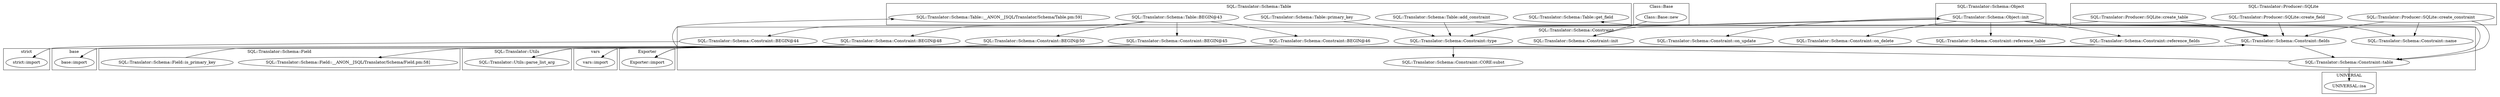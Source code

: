 digraph {
graph [overlap=false]
subgraph cluster_SQL_Translator_Utils {
	label="SQL::Translator::Utils";
	"SQL::Translator::Utils::parse_list_arg";
}
subgraph cluster_UNIVERSAL {
	label="UNIVERSAL";
	"UNIVERSAL::isa";
}
subgraph cluster_base {
	label="base";
	"base::import";
}
subgraph cluster_SQL_Translator_Schema_Constraint {
	label="SQL::Translator::Schema::Constraint";
	"SQL::Translator::Schema::Constraint::BEGIN@50";
	"SQL::Translator::Schema::Constraint::reference_fields";
	"SQL::Translator::Schema::Constraint::BEGIN@46";
	"SQL::Translator::Schema::Constraint::type";
	"SQL::Translator::Schema::Constraint::name";
	"SQL::Translator::Schema::Constraint::CORE:subst";
	"SQL::Translator::Schema::Constraint::BEGIN@44";
	"SQL::Translator::Schema::Constraint::BEGIN@45";
	"SQL::Translator::Schema::Constraint::BEGIN@48";
	"SQL::Translator::Schema::Constraint::on_delete";
	"SQL::Translator::Schema::Constraint::on_update";
	"SQL::Translator::Schema::Constraint::fields";
	"SQL::Translator::Schema::Constraint::reference_table";
	"SQL::Translator::Schema::Constraint::table";
	"SQL::Translator::Schema::Constraint::init";
}
subgraph cluster_Exporter {
	label="Exporter";
	"Exporter::import";
}
subgraph cluster_SQL_Translator_Schema_Field {
	label="SQL::Translator::Schema::Field";
	"SQL::Translator::Schema::Field::__ANON__[SQL/Translator/Schema/Field.pm:58]";
	"SQL::Translator::Schema::Field::is_primary_key";
}
subgraph cluster_SQL_Translator_Schema_Object {
	label="SQL::Translator::Schema::Object";
	"SQL::Translator::Schema::Object::init";
}
subgraph cluster_vars {
	label="vars";
	"vars::import";
}
subgraph cluster_Class_Base {
	label="Class::Base";
	"Class::Base::new";
}
subgraph cluster_strict {
	label="strict";
	"strict::import";
}
subgraph cluster_SQL_Translator_Schema_Table {
	label="SQL::Translator::Schema::Table";
	"SQL::Translator::Schema::Table::BEGIN@43";
	"SQL::Translator::Schema::Table::add_constraint";
	"SQL::Translator::Schema::Table::__ANON__[SQL/Translator/Schema/Table.pm:59]";
	"SQL::Translator::Schema::Table::get_field";
	"SQL::Translator::Schema::Table::primary_key";
}
subgraph cluster_SQL_Translator_Producer_SQLite {
	label="SQL::Translator::Producer::SQLite";
	"SQL::Translator::Producer::SQLite::create_field";
	"SQL::Translator::Producer::SQLite::create_constraint";
	"SQL::Translator::Producer::SQLite::create_table";
}
"SQL::Translator::Schema::Constraint::BEGIN@45" -> "Exporter::import";
"SQL::Translator::Schema::Constraint::BEGIN@46" -> "Exporter::import";
"SQL::Translator::Schema::Table::BEGIN@43" -> "SQL::Translator::Schema::Constraint::BEGIN@48";
"SQL::Translator::Schema::Constraint::fields" -> "SQL::Translator::Schema::Field::__ANON__[SQL/Translator/Schema/Field.pm:58]";
"SQL::Translator::Producer::SQLite::create_field" -> "SQL::Translator::Schema::Constraint::fields";
"SQL::Translator::Schema::Table::add_constraint" -> "SQL::Translator::Schema::Constraint::fields";
"SQL::Translator::Producer::SQLite::create_constraint" -> "SQL::Translator::Schema::Constraint::fields";
"SQL::Translator::Schema::Field::is_primary_key" -> "SQL::Translator::Schema::Constraint::fields";
"SQL::Translator::Producer::SQLite::create_table" -> "SQL::Translator::Schema::Constraint::fields";
"SQL::Translator::Schema::Object::init" -> "SQL::Translator::Schema::Constraint::fields";
"SQL::Translator::Schema::Object::init" -> "SQL::Translator::Schema::Constraint::reference_fields";
"SQL::Translator::Schema::Object::init" -> "SQL::Translator::Schema::Constraint::on_update";
"SQL::Translator::Schema::Constraint::BEGIN@48" -> "base::import";
"SQL::Translator::Schema::Table::BEGIN@43" -> "SQL::Translator::Schema::Constraint::BEGIN@44";
"SQL::Translator::Schema::Table::add_constraint" -> "SQL::Translator::Schema::Constraint::type";
"SQL::Translator::Producer::SQLite::create_table" -> "SQL::Translator::Schema::Constraint::type";
"SQL::Translator::Schema::Object::init" -> "SQL::Translator::Schema::Constraint::type";
"SQL::Translator::Schema::Table::primary_key" -> "SQL::Translator::Schema::Constraint::type";
"SQL::Translator::Schema::Constraint::BEGIN@50" -> "vars::import";
"SQL::Translator::Schema::Constraint::fields" -> "SQL::Translator::Schema::Table::get_field";
"SQL::Translator::Schema::Object::init" -> "SQL::Translator::Schema::Constraint::on_delete";
"SQL::Translator::Schema::Constraint::type" -> "SQL::Translator::Schema::Constraint::CORE:subst";
"SQL::Translator::Schema::Constraint::BEGIN@44" -> "strict::import";
"SQL::Translator::Schema::Constraint::fields" -> "SQL::Translator::Schema::Constraint::table";
"SQL::Translator::Producer::SQLite::create_constraint" -> "SQL::Translator::Schema::Constraint::table";
"SQL::Translator::Schema::Object::init" -> "SQL::Translator::Schema::Constraint::table";
"SQL::Translator::Producer::SQLite::create_constraint" -> "SQL::Translator::Schema::Constraint::name";
"SQL::Translator::Schema::Object::init" -> "SQL::Translator::Schema::Constraint::name";
"SQL::Translator::Schema::Object::init" -> "SQL::Translator::Schema::Constraint::reference_table";
"SQL::Translator::Schema::Table::BEGIN@43" -> "SQL::Translator::Schema::Constraint::BEGIN@45";
"Class::Base::new" -> "SQL::Translator::Schema::Constraint::init";
"SQL::Translator::Schema::Table::BEGIN@43" -> "SQL::Translator::Schema::Constraint::BEGIN@46";
"SQL::Translator::Schema::Constraint::reference_fields" -> "SQL::Translator::Utils::parse_list_arg";
"SQL::Translator::Schema::Constraint::fields" -> "SQL::Translator::Utils::parse_list_arg";
"SQL::Translator::Schema::Constraint::table" -> "SQL::Translator::Schema::Table::__ANON__[SQL/Translator/Schema/Table.pm:59]";
"SQL::Translator::Schema::Constraint::table" -> "UNIVERSAL::isa";
"SQL::Translator::Schema::Constraint::init" -> "SQL::Translator::Schema::Object::init";
"SQL::Translator::Schema::Table::BEGIN@43" -> "SQL::Translator::Schema::Constraint::BEGIN@50";
}
